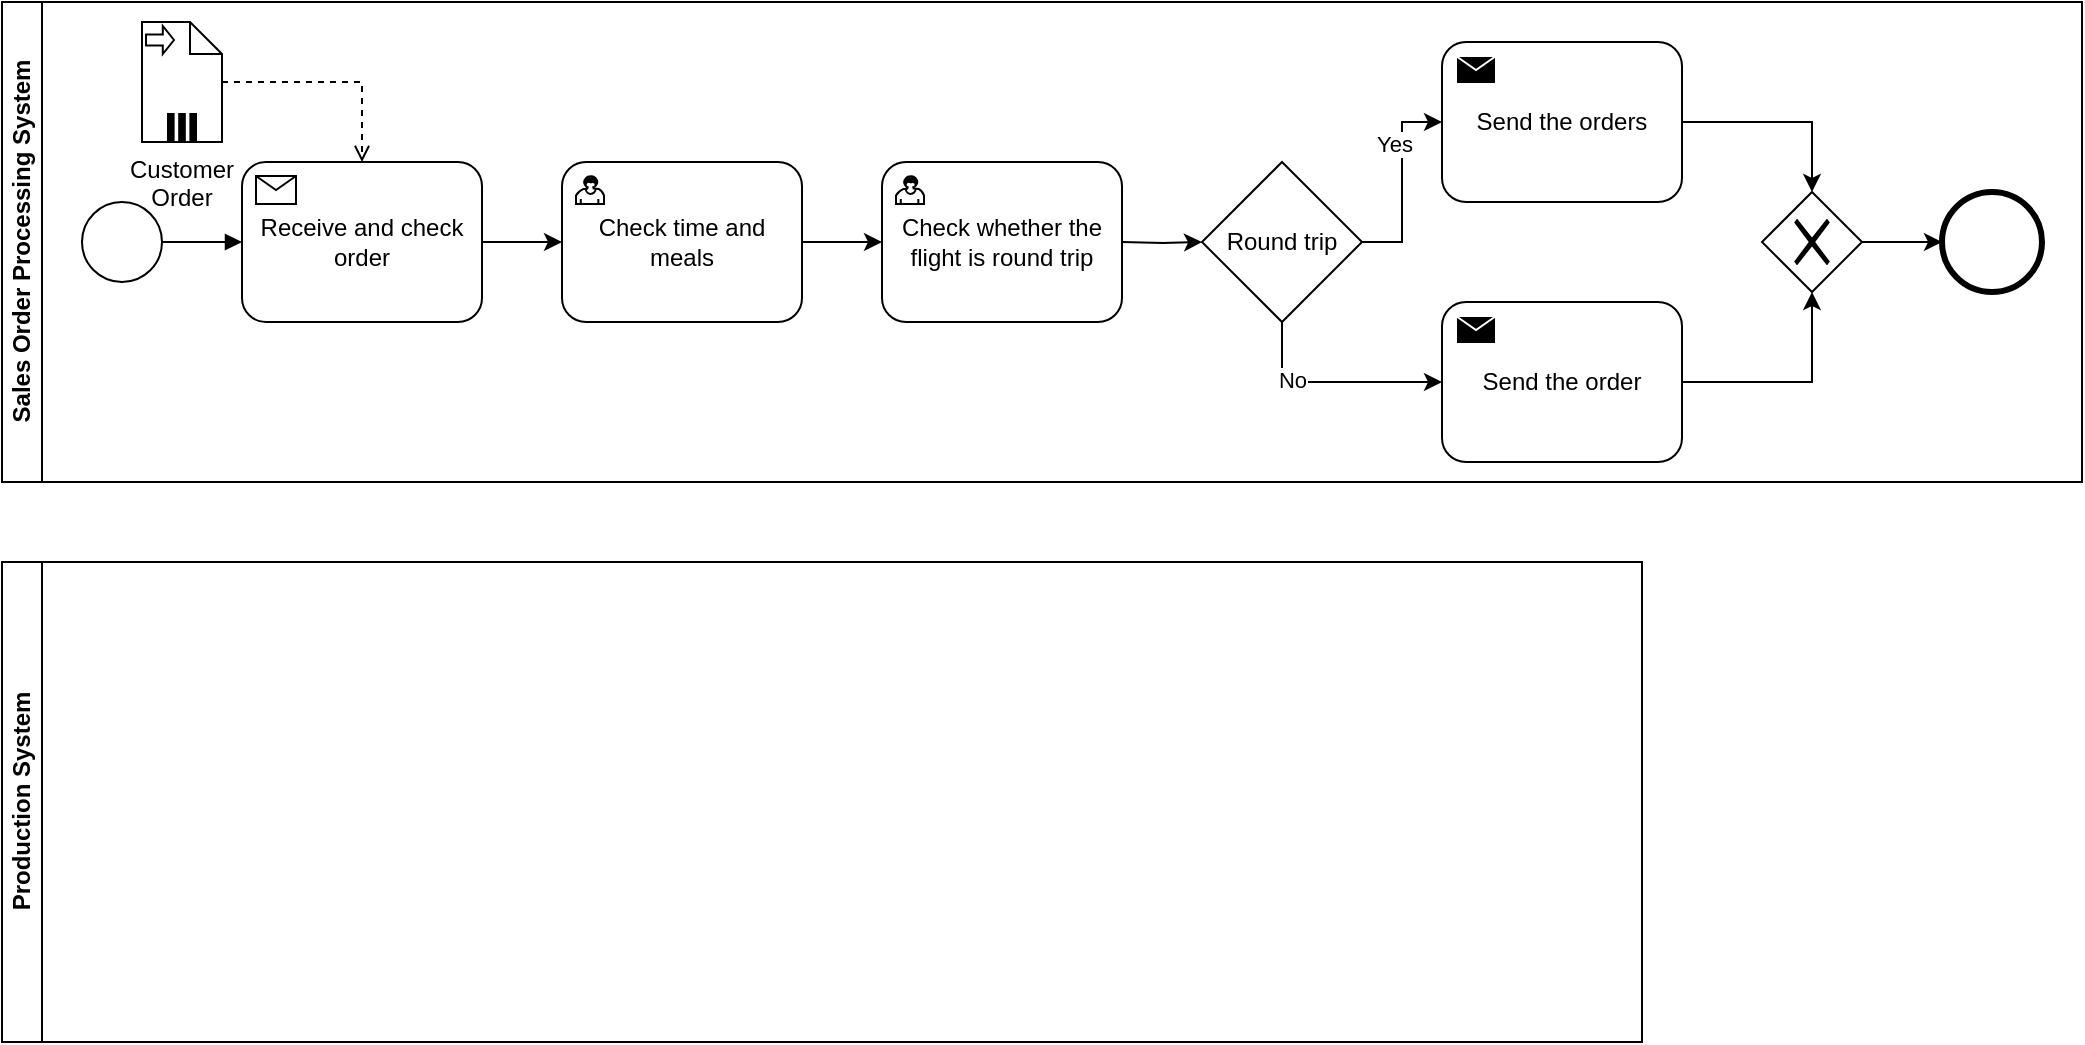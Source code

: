<mxfile version="14.1.8" type="github">
  <diagram id="d1IVoEkeHMwieV5h-E_q" name="Page-1">
    <mxGraphModel dx="1422" dy="794" grid="1" gridSize="10" guides="1" tooltips="1" connect="1" arrows="1" fold="1" page="1" pageScale="1" pageWidth="827" pageHeight="1169" math="0" shadow="0">
      <root>
        <mxCell id="0" />
        <mxCell id="1" parent="0" />
        <mxCell id="bgpsnf7JXT-jyowEg8m5-1" value="Sales Order Processing System" style="swimlane;html=1;horizontal=0;startSize=20;fillColor=#FFFFFF;" parent="1" vertex="1">
          <mxGeometry width="1040" height="240" as="geometry" />
        </mxCell>
        <mxCell id="bgpsnf7JXT-jyowEg8m5-9" style="edgeStyle=orthogonalEdgeStyle;rounded=0;orthogonalLoop=1;jettySize=auto;html=1;endArrow=block;endFill=1;" parent="bgpsnf7JXT-jyowEg8m5-1" source="bgpsnf7JXT-jyowEg8m5-3" target="bgpsnf7JXT-jyowEg8m5-10" edge="1">
          <mxGeometry relative="1" as="geometry">
            <mxPoint x="120" y="120" as="targetPoint" />
          </mxGeometry>
        </mxCell>
        <mxCell id="bgpsnf7JXT-jyowEg8m5-3" value="" style="shape=mxgraph.bpmn.shape;html=1;verticalLabelPosition=bottom;labelBackgroundColor=#ffffff;verticalAlign=top;align=center;perimeter=ellipsePerimeter;outlineConnect=0;outline=standard;symbol=general;" parent="bgpsnf7JXT-jyowEg8m5-1" vertex="1">
          <mxGeometry x="40" y="100" width="40" height="40" as="geometry" />
        </mxCell>
        <mxCell id="bgpsnf7JXT-jyowEg8m5-8" style="edgeStyle=orthogonalEdgeStyle;orthogonalLoop=1;jettySize=auto;html=1;dashed=1;rounded=0;endArrow=open;endFill=0;" parent="bgpsnf7JXT-jyowEg8m5-1" source="bgpsnf7JXT-jyowEg8m5-5" target="bgpsnf7JXT-jyowEg8m5-10" edge="1">
          <mxGeometry relative="1" as="geometry">
            <mxPoint x="180" y="80" as="targetPoint" />
          </mxGeometry>
        </mxCell>
        <mxCell id="bgpsnf7JXT-jyowEg8m5-5" value="Customer Order" style="shape=note;whiteSpace=wrap;size=16;html=1;dropTarget=0;labelPosition=center;verticalLabelPosition=bottom;align=center;verticalAlign=top;" parent="bgpsnf7JXT-jyowEg8m5-1" vertex="1">
          <mxGeometry x="70" y="10" width="40" height="60" as="geometry" />
        </mxCell>
        <mxCell id="bgpsnf7JXT-jyowEg8m5-6" value="" style="html=1;shape=singleArrow;arrowWidth=0.4;arrowSize=0.4;outlineConnect=0;" parent="bgpsnf7JXT-jyowEg8m5-5" vertex="1">
          <mxGeometry width="14" height="14" relative="1" as="geometry">
            <mxPoint x="2" y="2" as="offset" />
          </mxGeometry>
        </mxCell>
        <mxCell id="bgpsnf7JXT-jyowEg8m5-7" value="" style="html=1;whiteSpace=wrap;shape=parallelMarker;outlineConnect=0;" parent="bgpsnf7JXT-jyowEg8m5-5" vertex="1">
          <mxGeometry x="0.5" y="1" width="14" height="14" relative="1" as="geometry">
            <mxPoint x="-7" y="-14" as="offset" />
          </mxGeometry>
        </mxCell>
        <mxCell id="tgTJE7yas-ip0-7OV_Ib-82" style="edgeStyle=orthogonalEdgeStyle;rounded=0;orthogonalLoop=1;jettySize=auto;html=1;" edge="1" parent="bgpsnf7JXT-jyowEg8m5-1" source="bgpsnf7JXT-jyowEg8m5-10" target="tgTJE7yas-ip0-7OV_Ib-80">
          <mxGeometry relative="1" as="geometry" />
        </mxCell>
        <mxCell id="bgpsnf7JXT-jyowEg8m5-10" value="Receive and check order" style="html=1;whiteSpace=wrap;rounded=1;dropTarget=0;" parent="bgpsnf7JXT-jyowEg8m5-1" vertex="1">
          <mxGeometry x="120" y="80" width="120" height="80" as="geometry" />
        </mxCell>
        <mxCell id="bgpsnf7JXT-jyowEg8m5-11" value="" style="html=1;shape=message;outlineConnect=0;" parent="bgpsnf7JXT-jyowEg8m5-10" vertex="1">
          <mxGeometry width="20" height="14" relative="1" as="geometry">
            <mxPoint x="7" y="7" as="offset" />
          </mxGeometry>
        </mxCell>
        <mxCell id="tgTJE7yas-ip0-7OV_Ib-85" style="edgeStyle=orthogonalEdgeStyle;rounded=0;orthogonalLoop=1;jettySize=auto;html=1;entryX=0;entryY=0.5;entryDx=0;entryDy=0;" edge="1" parent="bgpsnf7JXT-jyowEg8m5-1" source="tgTJE7yas-ip0-7OV_Ib-80" target="tgTJE7yas-ip0-7OV_Ib-73">
          <mxGeometry relative="1" as="geometry" />
        </mxCell>
        <mxCell id="tgTJE7yas-ip0-7OV_Ib-80" value="Check time and meals" style="html=1;whiteSpace=wrap;rounded=1;dropTarget=0;" vertex="1" parent="bgpsnf7JXT-jyowEg8m5-1">
          <mxGeometry x="280" y="80" width="120" height="80" as="geometry" />
        </mxCell>
        <mxCell id="tgTJE7yas-ip0-7OV_Ib-81" value="" style="html=1;shape=mxgraph.bpmn.user_task;outlineConnect=0;" vertex="1" parent="tgTJE7yas-ip0-7OV_Ib-80">
          <mxGeometry width="14" height="14" relative="1" as="geometry">
            <mxPoint x="7" y="7" as="offset" />
          </mxGeometry>
        </mxCell>
        <mxCell id="tgTJE7yas-ip0-7OV_Ib-7" style="edgeStyle=orthogonalEdgeStyle;rounded=0;orthogonalLoop=1;jettySize=auto;html=1;" edge="1" parent="bgpsnf7JXT-jyowEg8m5-1">
          <mxGeometry relative="1" as="geometry">
            <mxPoint x="560" y="120" as="sourcePoint" />
            <mxPoint x="600" y="120" as="targetPoint" />
          </mxGeometry>
        </mxCell>
        <mxCell id="tgTJE7yas-ip0-7OV_Ib-73" value="Check whether the flight is round trip" style="html=1;whiteSpace=wrap;rounded=1;dropTarget=0;" vertex="1" parent="bgpsnf7JXT-jyowEg8m5-1">
          <mxGeometry x="440" y="80" width="120" height="80" as="geometry" />
        </mxCell>
        <mxCell id="tgTJE7yas-ip0-7OV_Ib-74" value="" style="html=1;shape=mxgraph.bpmn.user_task;outlineConnect=0;" vertex="1" parent="tgTJE7yas-ip0-7OV_Ib-73">
          <mxGeometry width="14" height="14" relative="1" as="geometry">
            <mxPoint x="7" y="7" as="offset" />
          </mxGeometry>
        </mxCell>
        <mxCell id="tgTJE7yas-ip0-7OV_Ib-75" value="Round trip" style="rhombus;whiteSpace=wrap;html=1;" vertex="1" parent="bgpsnf7JXT-jyowEg8m5-1">
          <mxGeometry x="600" y="80" width="80" height="80" as="geometry" />
        </mxCell>
        <mxCell id="tgTJE7yas-ip0-7OV_Ib-76" style="edgeStyle=orthogonalEdgeStyle;rounded=0;orthogonalLoop=1;jettySize=auto;html=1;entryX=0;entryY=0.5;entryDx=0;entryDy=0;" edge="1" source="tgTJE7yas-ip0-7OV_Ib-75" target="tgTJE7yas-ip0-7OV_Ib-78" parent="bgpsnf7JXT-jyowEg8m5-1">
          <mxGeometry relative="1" as="geometry">
            <mxPoint x="720" y="60" as="targetPoint" />
          </mxGeometry>
        </mxCell>
        <mxCell id="tgTJE7yas-ip0-7OV_Ib-77" value="Yes" style="edgeLabel;html=1;align=center;verticalAlign=middle;resizable=0;points=[];" vertex="1" connectable="0" parent="tgTJE7yas-ip0-7OV_Ib-76">
          <mxGeometry x="0.38" y="4" relative="1" as="geometry">
            <mxPoint as="offset" />
          </mxGeometry>
        </mxCell>
        <mxCell id="tgTJE7yas-ip0-7OV_Ib-87" style="edgeStyle=orthogonalEdgeStyle;rounded=0;orthogonalLoop=1;jettySize=auto;html=1;entryX=0.5;entryY=0;entryDx=0;entryDy=0;" edge="1" parent="bgpsnf7JXT-jyowEg8m5-1" source="tgTJE7yas-ip0-7OV_Ib-78" target="tgTJE7yas-ip0-7OV_Ib-86">
          <mxGeometry relative="1" as="geometry" />
        </mxCell>
        <mxCell id="tgTJE7yas-ip0-7OV_Ib-78" value="Send the orders" style="html=1;whiteSpace=wrap;rounded=1;dropTarget=0;" vertex="1" parent="bgpsnf7JXT-jyowEg8m5-1">
          <mxGeometry x="720" y="20" width="120" height="80" as="geometry" />
        </mxCell>
        <mxCell id="tgTJE7yas-ip0-7OV_Ib-79" value="" style="html=1;shape=message;outlineConnect=0;fillColor=#000000;strokeColor=#FFFFFF;" vertex="1" parent="tgTJE7yas-ip0-7OV_Ib-78">
          <mxGeometry width="20" height="14" relative="1" as="geometry">
            <mxPoint x="7" y="7" as="offset" />
          </mxGeometry>
        </mxCell>
        <mxCell id="tgTJE7yas-ip0-7OV_Ib-89" style="edgeStyle=orthogonalEdgeStyle;rounded=0;orthogonalLoop=1;jettySize=auto;html=1;entryX=0.5;entryY=1;entryDx=0;entryDy=0;" edge="1" parent="bgpsnf7JXT-jyowEg8m5-1" source="tgTJE7yas-ip0-7OV_Ib-23" target="tgTJE7yas-ip0-7OV_Ib-86">
          <mxGeometry relative="1" as="geometry" />
        </mxCell>
        <mxCell id="tgTJE7yas-ip0-7OV_Ib-23" value="Send the order" style="html=1;whiteSpace=wrap;rounded=1;dropTarget=0;" vertex="1" parent="bgpsnf7JXT-jyowEg8m5-1">
          <mxGeometry x="720" y="150" width="120" height="80" as="geometry" />
        </mxCell>
        <mxCell id="tgTJE7yas-ip0-7OV_Ib-24" value="" style="html=1;shape=message;outlineConnect=0;fillColor=#000000;strokeColor=#FFFFFF;" vertex="1" parent="tgTJE7yas-ip0-7OV_Ib-23">
          <mxGeometry width="20" height="14" relative="1" as="geometry">
            <mxPoint x="7" y="7" as="offset" />
          </mxGeometry>
        </mxCell>
        <mxCell id="tgTJE7yas-ip0-7OV_Ib-16" style="edgeStyle=orthogonalEdgeStyle;rounded=0;orthogonalLoop=1;jettySize=auto;html=1;entryX=0;entryY=0.5;entryDx=0;entryDy=0;" edge="1" parent="bgpsnf7JXT-jyowEg8m5-1" target="tgTJE7yas-ip0-7OV_Ib-23">
          <mxGeometry relative="1" as="geometry">
            <mxPoint x="640" y="160" as="sourcePoint" />
            <mxPoint x="720" y="180" as="targetPoint" />
            <Array as="points">
              <mxPoint x="640" y="190" />
            </Array>
          </mxGeometry>
        </mxCell>
        <mxCell id="tgTJE7yas-ip0-7OV_Ib-17" value="No" style="edgeLabel;html=1;align=center;verticalAlign=middle;resizable=0;points=[];" vertex="1" connectable="0" parent="tgTJE7yas-ip0-7OV_Ib-16">
          <mxGeometry x="-0.36" y="1" relative="1" as="geometry">
            <mxPoint as="offset" />
          </mxGeometry>
        </mxCell>
        <mxCell id="tgTJE7yas-ip0-7OV_Ib-91" style="edgeStyle=orthogonalEdgeStyle;rounded=0;orthogonalLoop=1;jettySize=auto;html=1;entryX=0;entryY=0.5;entryDx=0;entryDy=0;" edge="1" parent="bgpsnf7JXT-jyowEg8m5-1" source="tgTJE7yas-ip0-7OV_Ib-86" target="tgTJE7yas-ip0-7OV_Ib-90">
          <mxGeometry relative="1" as="geometry" />
        </mxCell>
        <mxCell id="tgTJE7yas-ip0-7OV_Ib-86" value="" style="shape=mxgraph.bpmn.shape;html=1;verticalLabelPosition=bottom;labelBackgroundColor=#ffffff;verticalAlign=top;align=center;perimeter=rhombusPerimeter;background=gateway;outlineConnect=0;outline=none;symbol=exclusiveGw;gradientColor=none;fillColor=#FFFFFF;" vertex="1" parent="bgpsnf7JXT-jyowEg8m5-1">
          <mxGeometry x="880" y="95" width="50" height="50" as="geometry" />
        </mxCell>
        <mxCell id="tgTJE7yas-ip0-7OV_Ib-90" value="" style="shape=mxgraph.bpmn.shape;html=1;verticalLabelPosition=bottom;labelBackgroundColor=#ffffff;verticalAlign=top;align=center;perimeter=ellipsePerimeter;outlineConnect=0;outline=end;symbol=general;strokeColor=#000000;fillColor=#FFFFFF;gradientColor=none;" vertex="1" parent="bgpsnf7JXT-jyowEg8m5-1">
          <mxGeometry x="970" y="95" width="50" height="50" as="geometry" />
        </mxCell>
        <mxCell id="tgTJE7yas-ip0-7OV_Ib-49" value="Production System" style="swimlane;html=1;horizontal=0;startSize=20;fillColor=#FFFFFF;" vertex="1" parent="1">
          <mxGeometry y="280" width="820" height="240" as="geometry" />
        </mxCell>
      </root>
    </mxGraphModel>
  </diagram>
</mxfile>
